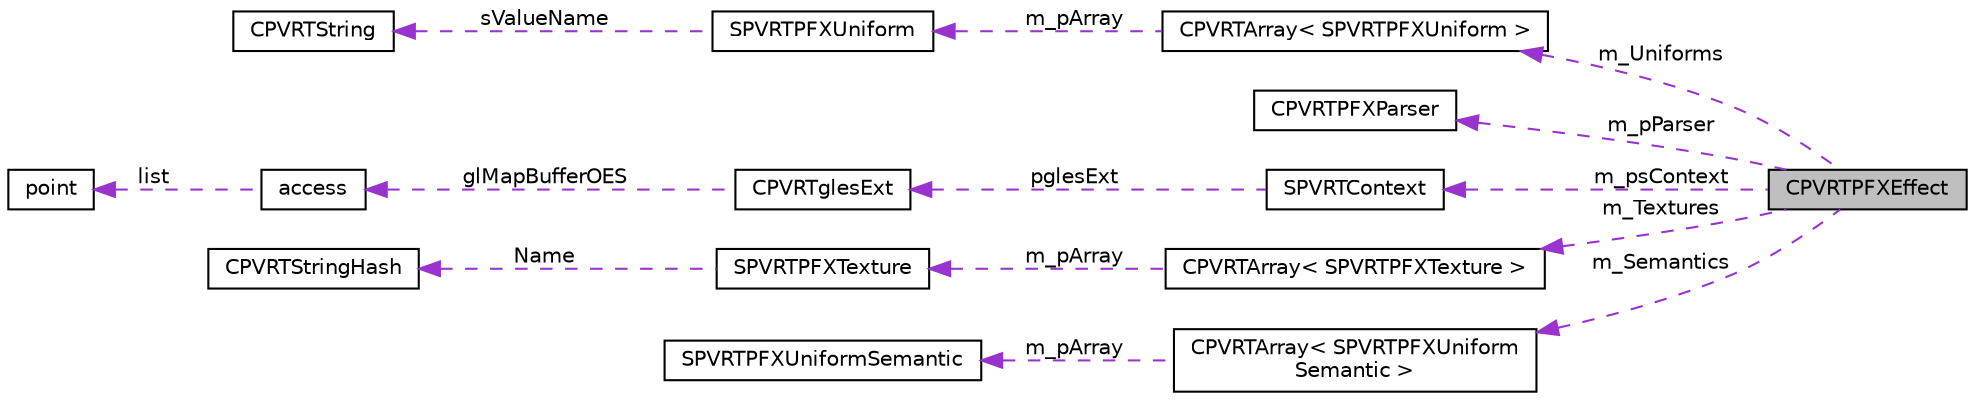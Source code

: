 digraph "CPVRTPFXEffect"
{
  edge [fontname="Helvetica",fontsize="10",labelfontname="Helvetica",labelfontsize="10"];
  node [fontname="Helvetica",fontsize="10",shape=record];
  rankdir="LR";
  Node1 [label="CPVRTPFXEffect",height=0.2,width=0.4,color="black", fillcolor="grey75", style="filled", fontcolor="black"];
  Node2 -> Node1 [dir="back",color="darkorchid3",fontsize="10",style="dashed",label=" m_Uniforms" ,fontname="Helvetica"];
  Node2 [label="CPVRTArray\< SPVRTPFXUniform \>",height=0.2,width=0.4,color="black", fillcolor="white", style="filled",URL="$class_c_p_v_r_t_array.html"];
  Node3 -> Node2 [dir="back",color="darkorchid3",fontsize="10",style="dashed",label=" m_pArray" ,fontname="Helvetica"];
  Node3 [label="SPVRTPFXUniform",height=0.2,width=0.4,color="black", fillcolor="white", style="filled",URL="$struct_s_p_v_r_t_p_f_x_uniform.html",tooltip="A struct containing GL uniform data. "];
  Node4 -> Node3 [dir="back",color="darkorchid3",fontsize="10",style="dashed",label=" sValueName" ,fontname="Helvetica"];
  Node4 [label="CPVRTString",height=0.2,width=0.4,color="black", fillcolor="white", style="filled",URL="$class_c_p_v_r_t_string.html",tooltip="A string class. "];
  Node5 -> Node1 [dir="back",color="darkorchid3",fontsize="10",style="dashed",label=" m_pParser" ,fontname="Helvetica"];
  Node5 [label="CPVRTPFXParser",height=0.2,width=0.4,color="black", fillcolor="white", style="filled",URL="$class_c_p_v_r_t_p_f_x_parser.html",tooltip="PFX parser. "];
  Node6 -> Node1 [dir="back",color="darkorchid3",fontsize="10",style="dashed",label=" m_psContext" ,fontname="Helvetica"];
  Node6 [label="SPVRTContext",height=0.2,width=0.4,color="black", fillcolor="white", style="filled",URL="$struct_s_p_v_r_t_context.html",tooltip="A structure for storing API specific variables. "];
  Node7 -> Node6 [dir="back",color="darkorchid3",fontsize="10",style="dashed",label=" pglesExt" ,fontname="Helvetica"];
  Node7 [label="CPVRTglesExt",height=0.2,width=0.4,color="black", fillcolor="white", style="filled",URL="$class_c_p_v_r_tgles_ext.html",tooltip="A class for initialising and managing OGLES extensions. "];
  Node8 -> Node7 [dir="back",color="darkorchid3",fontsize="10",style="dashed",label=" glMapBufferOES" ,fontname="Helvetica"];
  Node8 [label="access",height=0.2,width=0.4,color="black", fillcolor="white", style="filled",URL="$structaccess.html"];
  Node9 -> Node8 [dir="back",color="darkorchid3",fontsize="10",style="dashed",label=" list" ,fontname="Helvetica"];
  Node9 [label="point",height=0.2,width=0.4,color="black", fillcolor="white", style="filled",URL="$structpoint.html"];
  Node10 -> Node1 [dir="back",color="darkorchid3",fontsize="10",style="dashed",label=" m_Textures" ,fontname="Helvetica"];
  Node10 [label="CPVRTArray\< SPVRTPFXTexture \>",height=0.2,width=0.4,color="black", fillcolor="white", style="filled",URL="$class_c_p_v_r_t_array.html"];
  Node11 -> Node10 [dir="back",color="darkorchid3",fontsize="10",style="dashed",label=" m_pArray" ,fontname="Helvetica"];
  Node11 [label="SPVRTPFXTexture",height=0.2,width=0.4,color="black", fillcolor="white", style="filled",URL="$struct_s_p_v_r_t_p_f_x_texture.html",tooltip="A texture data array. "];
  Node12 -> Node11 [dir="back",color="darkorchid3",fontsize="10",style="dashed",label=" Name" ,fontname="Helvetica"];
  Node12 [label="CPVRTStringHash",height=0.2,width=0.4,color="black", fillcolor="white", style="filled",URL="$class_c_p_v_r_t_string_hash.html",tooltip="Inherits from PVRTString to include PVRTHash functionality for quick string compares. "];
  Node13 -> Node1 [dir="back",color="darkorchid3",fontsize="10",style="dashed",label=" m_Semantics" ,fontname="Helvetica"];
  Node13 [label="CPVRTArray\< SPVRTPFXUniform\lSemantic \>",height=0.2,width=0.4,color="black", fillcolor="white", style="filled",URL="$class_c_p_v_r_t_array.html"];
  Node14 -> Node13 [dir="back",color="darkorchid3",fontsize="10",style="dashed",label=" m_pArray" ,fontname="Helvetica"];
  Node14 [label="SPVRTPFXUniformSemantic",height=0.2,width=0.4,color="black", fillcolor="white", style="filled",URL="$struct_s_p_v_r_t_p_f_x_uniform_semantic.html",tooltip="Struct to convert a semantic string to a number. "];
}
